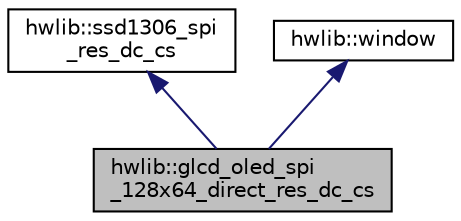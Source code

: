 digraph "hwlib::glcd_oled_spi_128x64_direct_res_dc_cs"
{
  edge [fontname="Helvetica",fontsize="10",labelfontname="Helvetica",labelfontsize="10"];
  node [fontname="Helvetica",fontsize="10",shape=record];
  Node0 [label="hwlib::glcd_oled_spi\l_128x64_direct_res_dc_cs",height=0.2,width=0.4,color="black", fillcolor="grey75", style="filled", fontcolor="black"];
  Node1 -> Node0 [dir="back",color="midnightblue",fontsize="10",style="solid"];
  Node1 [label="hwlib::ssd1306_spi\l_res_dc_cs",height=0.2,width=0.4,color="black", fillcolor="white", style="filled",URL="$classhwlib_1_1ssd1306__spi__res__dc__cs.html"];
  Node2 -> Node0 [dir="back",color="midnightblue",fontsize="10",style="solid"];
  Node2 [label="hwlib::window",height=0.2,width=0.4,color="black", fillcolor="white", style="filled",URL="$classhwlib_1_1window.html",tooltip="a graphics window "];
}
